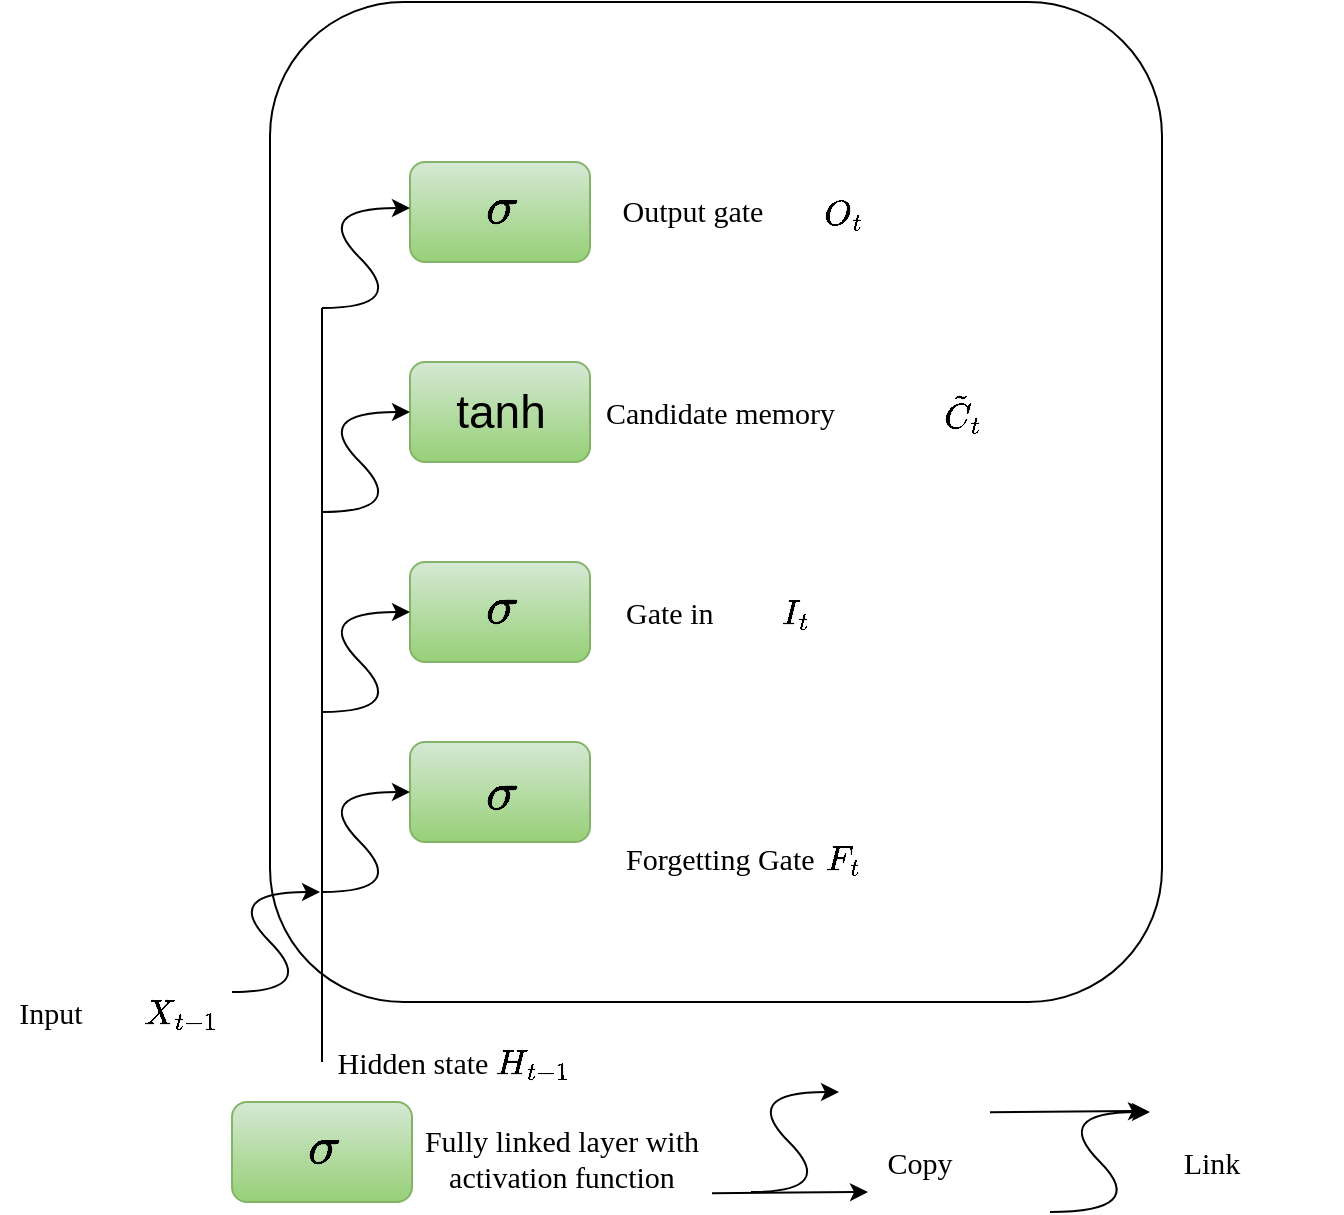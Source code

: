 <mxfile version="12.2.4" pages="1"><diagram id="USOspkBIhdxJ2FjybAA6" name="Page-1"><mxGraphModel dx="913" dy="808" grid="1" gridSize="10" guides="1" tooltips="1" connect="1" arrows="1" fold="1" page="1" pageScale="1" pageWidth="850" pageHeight="1100" math="1" shadow="0"><root><mxCell id="0"/><mxCell id="1" parent="0"/><mxCell id="68" value="&#10;&lt;span style=&quot;font-family: monospace; font-size: 0px; font-style: normal; font-variant-ligatures: normal; font-variant-caps: normal; font-weight: 400; letter-spacing: normal; orphans: 2; text-align: start; text-indent: 0px; text-transform: none; widows: 2; word-spacing: 0px; -webkit-text-stroke-width: 0px; background-color: rgb(251, 251, 251); text-decoration-thickness: initial; text-decoration-style: initial; text-decoration-color: initial; float: none; display: inline !important;&quot;&gt;%3CmxGraphModel%3E%3Croot%3E%3CmxCell%20id%3D%220%22%2F%3E%3CmxCell%20id%3D%221%22%20parent%3D%220%22%2F%3E%3CmxCell%20id%3D%22%22%20value%3D%22%22%20style%3D%22endArrow%3Dclassic%3Bhtml%3D1%3Brounded%3D0%3BexitX%3D0.5%3BexitY%3D0%3BexitDx%3D0%3BexitDy%3D0%3BstrokeColor%3D%23FFFFFF%3B%22%20edge%3D%221%22%20parent%3D%221%22%3E%3CmxGeometry%20width%3D%2250%22%20height%3D%2250%22%20relative%3D%221%22%20as%3D%22geometry%22%32%32 E%3CmxPoint%20x%3D%22249%22%20y%3D%22360%22%20as%3D%22sourcePoint%22%2F%3E%3CmxPoint%20x%3D%22249%22%20y%3D%22310%22%20as%3D%22targetPoint%22%2F%3E%3C%2FmxGeometry%3E%3C%2FmxCell%3E%3C%2Froot%3E%3C%2FmxGraphModel%3E&lt;/span&gt;" style="rounded=1;whiteSpace=wrap;html=1;fillColor=#FFFFFF;direction=south;fontColor=#FFFFFF;" parent="1" vertex="1"><mxGeometry x="254" y="70" width="446" height="500" as="geometry"/></mxCell><mxCell id="70" value="" style="rounded=1;whiteSpace=wrap;html=1;fillColor=#d5e8d4;shadow=0;glass=0;strokeColor=#82b366;gradientColor=#97d077;" parent="1" vertex="1"><mxGeometry x="324" y="150" width="90" height="50" as="geometry"/></mxCell><mxCell id="71" value="&lt;p class=&quot;MsoNormal&quot;&gt;&lt;img src=&quot;file:///C:/Users/%E6%BD%98%E4%B9%90%E8%A8%80/AppData/Local/Temp/ksohtml9664/wps1.jpg&quot; height=&quot;20&quot; width=&quot;8&quot;&gt;&lt;/p&gt;" style="rounded=1;whiteSpace=wrap;html=1;fillColor=#d5e8d4;shadow=0;glass=0;gradientColor=#97d077;strokeColor=#82b366;" parent="1" vertex="1"><mxGeometry x="235" y="620" width="90" height="50" as="geometry"/></mxCell><mxCell id="72" value="" style="rounded=1;whiteSpace=wrap;html=1;fillColor=#d5e8d4;shadow=0;glass=0;strokeColor=#82b366;gradientColor=#97d077;" parent="1" vertex="1"><mxGeometry x="324" y="250" width="90" height="50" as="geometry"/></mxCell><mxCell id="73" value="" style="rounded=1;whiteSpace=wrap;html=1;fillColor=#d5e8d4;shadow=0;glass=0;gradientColor=#97d077;strokeColor=#82b366;" parent="1" vertex="1"><mxGeometry x="324" y="350" width="90" height="50" as="geometry"/></mxCell><mxCell id="74" value="" style="rounded=1;whiteSpace=wrap;html=1;fillColor=#d5e8d4;shadow=0;glass=0;gradientColor=#97d077;strokeColor=#82b366;" parent="1" vertex="1"><mxGeometry x="324" y="440" width="90" height="50" as="geometry"/></mxCell><mxCell id="76" value="" style="curved=1;endArrow=classic;html=1;rounded=0;strokeColor=#000000;fontColor=#FFFFFF;" parent="1" edge="1"><mxGeometry width="50" height="50" relative="1" as="geometry"><mxPoint x="280" y="223" as="sourcePoint"/><mxPoint x="324" y="173" as="targetPoint"/><Array as="points"><mxPoint x="324" y="223"/><mxPoint x="274" y="173"/></Array></mxGeometry></mxCell><mxCell id="77" value="" style="curved=1;endArrow=classic;html=1;rounded=0;strokeColor=#000000;fontColor=#FFFFFF;" parent="1" edge="1"><mxGeometry width="50" height="50" relative="1" as="geometry"><mxPoint x="280" y="325" as="sourcePoint"/><mxPoint x="324" y="275" as="targetPoint"/><Array as="points"><mxPoint x="324" y="325"/><mxPoint x="274" y="275"/></Array></mxGeometry></mxCell><mxCell id="78" value="" style="curved=1;endArrow=classic;html=1;rounded=0;strokeColor=#000000;fontColor=#FFFFFF;" parent="1" edge="1"><mxGeometry width="50" height="50" relative="1" as="geometry"><mxPoint x="280" y="425" as="sourcePoint"/><mxPoint x="324" y="375" as="targetPoint"/><Array as="points"><mxPoint x="324" y="425"/><mxPoint x="274" y="375"/></Array></mxGeometry></mxCell><mxCell id="84" value="&lt;p class=&quot;MsoNormal&quot;&gt;&lt;font&gt;&lt;img src=&quot;file:///C:/Users/%E6%BD%98%E4%B9%90%E8%A8%80/AppData/Local/Temp/ksohtml9664/wps1.jpg&quot; height=&quot;20&quot; width=&quot;8&quot;&gt;&lt;/font&gt;&lt;/p&gt;" style="text;html=1;align=center;verticalAlign=middle;resizable=0;points=[];autosize=1;strokeColor=none;fillColor=none;fontColor=#FFFFFF;" parent="1" vertex="1"><mxGeometry x="261" y="603" width="30" height="60" as="geometry"/></mxCell><mxCell id="85" value="&lt;p class=&quot;MsoNormal&quot;&gt;&lt;img src=&quot;file:///C:/Users/%E6%BD%98%E4%B9%90%E8%A8%80/AppData/Local/Temp/ksohtml9664/wps2.jpg&quot; height=&quot;20&quot; width=&quot;8&quot;&gt;&lt;/p&gt;" style="text;html=1;align=center;verticalAlign=middle;resizable=0;points=[];autosize=1;strokeColor=none;fillColor=none;fontColor=#FFFFFF;" parent="1" vertex="1"><mxGeometry x="460" y="460" width="30" height="60" as="geometry"/></mxCell><mxCell id="87" value="&lt;font face=&quot;Times New Roman&quot; style=&quot;font-size: 15px&quot; color=&quot;#000000&quot;&gt;Copy&lt;/font&gt;" style="text;html=1;strokeColor=none;fillColor=none;align=center;verticalAlign=middle;whiteSpace=wrap;rounded=0;fontColor=#FFFFFF;" parent="1" vertex="1"><mxGeometry x="514" y="635" width="130" height="30" as="geometry"/></mxCell><mxCell id="88" value="" style="endArrow=classic;html=1;rounded=0;strokeColor=#000000;exitX=-0.1;exitY=0.794;exitDx=0;exitDy=0;exitPerimeter=0;labelBackgroundColor=#FFFFFF;fontColor=#FFFFFF;" parent="1" edge="1"><mxGeometry width="50" height="50" relative="1" as="geometry"><mxPoint x="475" y="665.64" as="sourcePoint"/><mxPoint x="553" y="665" as="targetPoint"/></mxGeometry></mxCell><mxCell id="90" value="&lt;font face=&quot;Times New Roman&quot; style=&quot;font-size: 15px&quot; color=&quot;#000000&quot;&gt;Fully linked layer with activation function&lt;/font&gt;" style="text;html=1;strokeColor=none;fillColor=none;align=center;verticalAlign=middle;whiteSpace=wrap;rounded=0;fontColor=#FFFFFF;" parent="1" vertex="1"><mxGeometry x="325" y="633" width="150" height="30" as="geometry"/></mxCell><mxCell id="91" value="" style="endArrow=classic;html=1;rounded=0;strokeColor=#000000;exitX=-0.1;exitY=0.794;exitDx=0;exitDy=0;exitPerimeter=0;labelBackgroundColor=#000000;fontColor=#FFFFFF;" parent="1" edge="1"><mxGeometry width="50" height="50" relative="1" as="geometry"><mxPoint x="614" y="625.14" as="sourcePoint"/><mxPoint x="692" y="624.5" as="targetPoint"/></mxGeometry></mxCell><mxCell id="92" value="" style="curved=1;endArrow=classic;html=1;rounded=0;strokeColor=#000000;labelBackgroundColor=#000000;fontColor=#FFFFFF;" parent="1" edge="1"><mxGeometry width="50" height="50" relative="1" as="geometry"><mxPoint x="644" y="675" as="sourcePoint"/><mxPoint x="694" y="625" as="targetPoint"/><Array as="points"><mxPoint x="694" y="675"/><mxPoint x="644" y="625"/></Array></mxGeometry></mxCell><mxCell id="93" value="&lt;font style=&quot;font-size: 23px&quot; color=&quot;#000000&quot;&gt;$$\sigma$$&lt;/font&gt;" style="text;html=1;align=center;verticalAlign=middle;resizable=0;points=[];autosize=1;strokeColor=none;fillColor=none;fontColor=#FFFFFF;" parent="1" vertex="1"><mxGeometry x="215" y="632.5" width="130" height="20" as="geometry"/></mxCell><mxCell id="94" value="&lt;span style=&quot;font-family: &amp;#34;helvetica&amp;#34; ; font-size: 23px ; font-style: normal ; font-weight: 400 ; letter-spacing: normal ; text-align: center ; text-indent: 0px ; text-transform: none ; word-spacing: 0px ; background-color: rgb(251 , 251 , 251) ; float: none ; display: inline&quot;&gt;&lt;font color=&quot;#000000&quot;&gt;$$\sigma$$&lt;/font&gt;&lt;/span&gt;" style="text;whiteSpace=wrap;html=1;fontColor=#FFFFFF;" parent="1" vertex="1"><mxGeometry x="360" y="422.5" width="90" height="20" as="geometry"/></mxCell><mxCell id="95" value="&lt;span style=&quot;font-family: &amp;#34;helvetica&amp;#34; ; font-size: 23px ; font-style: normal ; font-weight: 400 ; letter-spacing: normal ; text-align: center ; text-indent: 0px ; text-transform: none ; word-spacing: 0px ; background-color: rgb(251 , 251 , 251) ; float: none ; display: inline&quot;&gt;&lt;font color=&quot;#000000&quot;&gt;$$\sigma$$&lt;/font&gt;&lt;/span&gt;" style="text;whiteSpace=wrap;html=1;fontColor=#FFFFFF;" parent="1" vertex="1"><mxGeometry x="360" y="330" width="80" height="20" as="geometry"/></mxCell><mxCell id="96" value="&lt;span style=&quot;font-family: &amp;#34;helvetica&amp;#34; ; font-size: 23px ; font-style: normal ; font-weight: 400 ; letter-spacing: normal ; text-align: center ; text-indent: 0px ; text-transform: none ; word-spacing: 0px ; background-color: rgb(251 , 251 , 251) ; float: none ; display: inline&quot;&gt;&lt;font color=&quot;#000000&quot;&gt;$$\sigma$$&lt;/font&gt;&lt;/span&gt;" style="text;whiteSpace=wrap;html=1;fontColor=#FFFFFF;" parent="1" vertex="1"><mxGeometry x="360" y="130" width="120" height="10" as="geometry"/></mxCell><mxCell id="97" value="&lt;font style=&quot;font-size: 23px&quot; color=&quot;#000000&quot;&gt;tanh&lt;/font&gt;" style="text;html=1;align=center;verticalAlign=middle;resizable=0;points=[];autosize=1;strokeColor=none;fillColor=none;fontColor=#FFFFFF;" parent="1" vertex="1"><mxGeometry x="339" y="265" width="60" height="20" as="geometry"/></mxCell><mxCell id="98" value="&lt;font face=&quot;Times New Roman&quot; style=&quot;font-size: 15px&quot; color=&quot;#000000&quot;&gt;Link&lt;/font&gt;" style="text;html=1;strokeColor=none;fillColor=none;align=center;verticalAlign=middle;whiteSpace=wrap;rounded=0;fontColor=#FFFFFF;" parent="1" vertex="1"><mxGeometry x="660" y="635" width="130" height="30" as="geometry"/></mxCell><mxCell id="108" value="" style="endArrow=none;html=1;rounded=0;strokeColor=#000000;fontColor=#FFFFFF;" parent="1" edge="1"><mxGeometry width="50" height="50" relative="1" as="geometry"><mxPoint x="280" y="600" as="sourcePoint"/><mxPoint x="280" y="223" as="targetPoint"/></mxGeometry></mxCell><mxCell id="115" value="&lt;font face=&quot;Times New Roman&quot; style=&quot;font-size: 15px&quot; color=&quot;#000000&quot;&gt;Input&lt;/font&gt;" style="text;html=1;align=center;verticalAlign=middle;resizable=0;points=[];autosize=1;strokeColor=none;fillColor=none;fontColor=#FFFFFF;" parent="1" vertex="1"><mxGeometry x="119" y="565" width="50" height="20" as="geometry"/></mxCell><mxCell id="116" value="&lt;font face=&quot;Times New Roman&quot; style=&quot;font-size: 15px&quot; color=&quot;#000000&quot;&gt;Hidden state&lt;/font&gt;" style="text;html=1;align=center;verticalAlign=middle;resizable=0;points=[];autosize=1;strokeColor=none;fillColor=none;fontColor=#FFFFFF;" parent="1" vertex="1"><mxGeometry x="280" y="590" width="90" height="20" as="geometry"/></mxCell><mxCell id="118" value="Gate in" style="text;whiteSpace=wrap;fontSize=15;fontColor=#000000;fontFamily=Times New Roman;" parent="1" vertex="1"><mxGeometry x="430" y="360" width="120" height="40" as="geometry"/></mxCell><mxCell id="119" value="Forgetting Gate" style="text;whiteSpace=wrap;fontSize=15;fontColor=#000000;fontFamily=Times New Roman;" parent="1" vertex="1"><mxGeometry x="430" y="482.5" width="120" height="40" as="geometry"/></mxCell><mxCell id="120" value="Candidate memory" style="text;whiteSpace=wrap;fontFamily=Times New Roman;fontSize=15;fontColor=#000000;" parent="1" vertex="1"><mxGeometry x="420" y="260" width="130" height="40" as="geometry"/></mxCell><mxCell id="121" value="&lt;font face=&quot;Times New Roman&quot; style=&quot;font-size: 15px&quot; color=&quot;#000000&quot;&gt;Output gate&lt;/font&gt;" style="text;html=1;align=center;verticalAlign=middle;resizable=0;points=[];autosize=1;strokeColor=none;fillColor=none;fontColor=#FFFFFF;" parent="1" vertex="1"><mxGeometry x="420" y="163.5" width="90" height="20" as="geometry"/></mxCell><mxCell id="122" value="&lt;div&gt;&lt;br&gt;&lt;/div&gt;" style="text;html=1;align=center;verticalAlign=middle;resizable=0;points=[];autosize=1;strokeColor=none;fillColor=none;fontColor=#FFFFFF;" parent="1" vertex="1"><mxGeometry x="120" y="458" width="20" height="30" as="geometry"/></mxCell><mxCell id="123" value="&lt;div style=&quot;font-size: 15px&quot;&gt;&lt;font style=&quot;font-size: 15px&quot; color=&quot;#000000&quot;&gt;$$X_{t-1}$$&lt;/font&gt;&lt;/div&gt;&lt;div style=&quot;font-size: 15px&quot;&gt;&lt;br&gt;&lt;/div&gt;" style="text;html=1;align=center;verticalAlign=middle;resizable=0;points=[];autosize=1;strokeColor=none;fillColor=none;fontColor=#FFFFFF;" parent="1" vertex="1"><mxGeometry x="164" y="570" width="90" height="30" as="geometry"/></mxCell><mxCell id="124" value="&lt;div style=&quot;font-size: 15px&quot;&gt;&lt;font style=&quot;font-size: 15px&quot; color=&quot;#000000&quot;&gt;$$H_{t-1}$$&lt;/font&gt;&lt;/div&gt;&lt;div style=&quot;font-size: 15px&quot;&gt;&lt;br&gt;&lt;/div&gt;" style="text;html=1;align=center;verticalAlign=middle;resizable=0;points=[];autosize=1;strokeColor=none;fillColor=none;fontColor=#FFFFFF;" parent="1" vertex="1"><mxGeometry x="335" y="595" width="100" height="30" as="geometry"/></mxCell><mxCell id="126" value="&lt;div style=&quot;font-size: 15px&quot;&gt;&lt;font style=&quot;font-size: 15px&quot; color=&quot;#000000&quot;&gt;$$F_{t}$$&lt;/font&gt;&lt;/div&gt;&lt;div style=&quot;font-size: 15px&quot;&gt;&lt;br&gt;&lt;/div&gt;" style="text;html=1;align=center;verticalAlign=middle;resizable=0;points=[];autosize=1;strokeColor=none;fillColor=none;fontColor=#FFFFFF;" parent="1" vertex="1"><mxGeometry x="500" y="492.5" width="80" height="30" as="geometry"/></mxCell><mxCell id="127" value="&lt;div style=&quot;font-size: 15px&quot;&gt;&lt;font style=&quot;font-size: 15px&quot; color=&quot;#000000&quot;&gt;$$I_{t}$$&lt;/font&gt;&lt;/div&gt;&lt;div style=&quot;font-size: 15px&quot;&gt;&lt;br&gt;&lt;/div&gt;" style="text;html=1;align=center;verticalAlign=middle;resizable=0;points=[];autosize=1;strokeColor=none;fillColor=none;fontColor=#FFFFFF;" parent="1" vertex="1"><mxGeometry x="476" y="370" width="80" height="30" as="geometry"/></mxCell><mxCell id="128" value="&lt;div style=&quot;font-size: 15px&quot;&gt;&lt;font style=&quot;font-size: 15px&quot; color=&quot;#000000&quot;&gt;$$O_{t}$$&lt;/font&gt;&lt;/div&gt;&lt;div style=&quot;font-size: 15px&quot;&gt;&lt;br&gt;&lt;/div&gt;" style="text;html=1;align=center;verticalAlign=middle;resizable=0;points=[];autosize=1;strokeColor=none;fillColor=none;fontColor=#FFFFFF;" parent="1" vertex="1"><mxGeometry x="500" y="170" width="80" height="30" as="geometry"/></mxCell><mxCell id="131" value="&lt;div style=&quot;font-size: 15px&quot;&gt;&lt;font style=&quot;font-size: 15px&quot; color=&quot;#000000&quot;&gt;$$\tilde{C}_{t}$$&lt;/font&gt;&lt;/div&gt;&lt;div style=&quot;font-size: 15px&quot;&gt;&lt;br&gt;&lt;/div&gt;" style="text;html=1;align=center;verticalAlign=middle;resizable=0;points=[];autosize=1;strokeColor=none;fillColor=none;fontColor=#FFFFFF;" parent="1" vertex="1"><mxGeometry x="540" y="270" width="120" height="30" as="geometry"/></mxCell><mxCell id="139" value="" style="curved=1;endArrow=classic;html=1;rounded=0;strokeColor=#000000;fontColor=#FFFFFF;" parent="1" edge="1"><mxGeometry width="50" height="50" relative="1" as="geometry"><mxPoint x="280" y="515" as="sourcePoint"/><mxPoint x="324" y="465" as="targetPoint"/><Array as="points"><mxPoint x="324" y="515"/><mxPoint x="274" y="465"/></Array></mxGeometry></mxCell><mxCell id="140" value="" style="curved=1;endArrow=classic;html=1;rounded=0;strokeColor=#000000;fontColor=#FFFFFF;" parent="1" edge="1"><mxGeometry width="50" height="50" relative="1" as="geometry"><mxPoint x="494.5" y="665" as="sourcePoint"/><mxPoint x="538.5" y="615" as="targetPoint"/><Array as="points"><mxPoint x="538.5" y="665"/><mxPoint x="488.5" y="615"/></Array></mxGeometry></mxCell><mxCell id="141" value="" style="curved=1;endArrow=classic;html=1;rounded=0;strokeColor=#000000;fontColor=#FFFFFF;" parent="1" edge="1"><mxGeometry width="50" height="50" relative="1" as="geometry"><mxPoint x="235" y="565" as="sourcePoint"/><mxPoint x="279" y="515" as="targetPoint"/><Array as="points"><mxPoint x="279" y="565"/><mxPoint x="229" y="515"/></Array></mxGeometry></mxCell></root></mxGraphModel></diagram></mxfile>